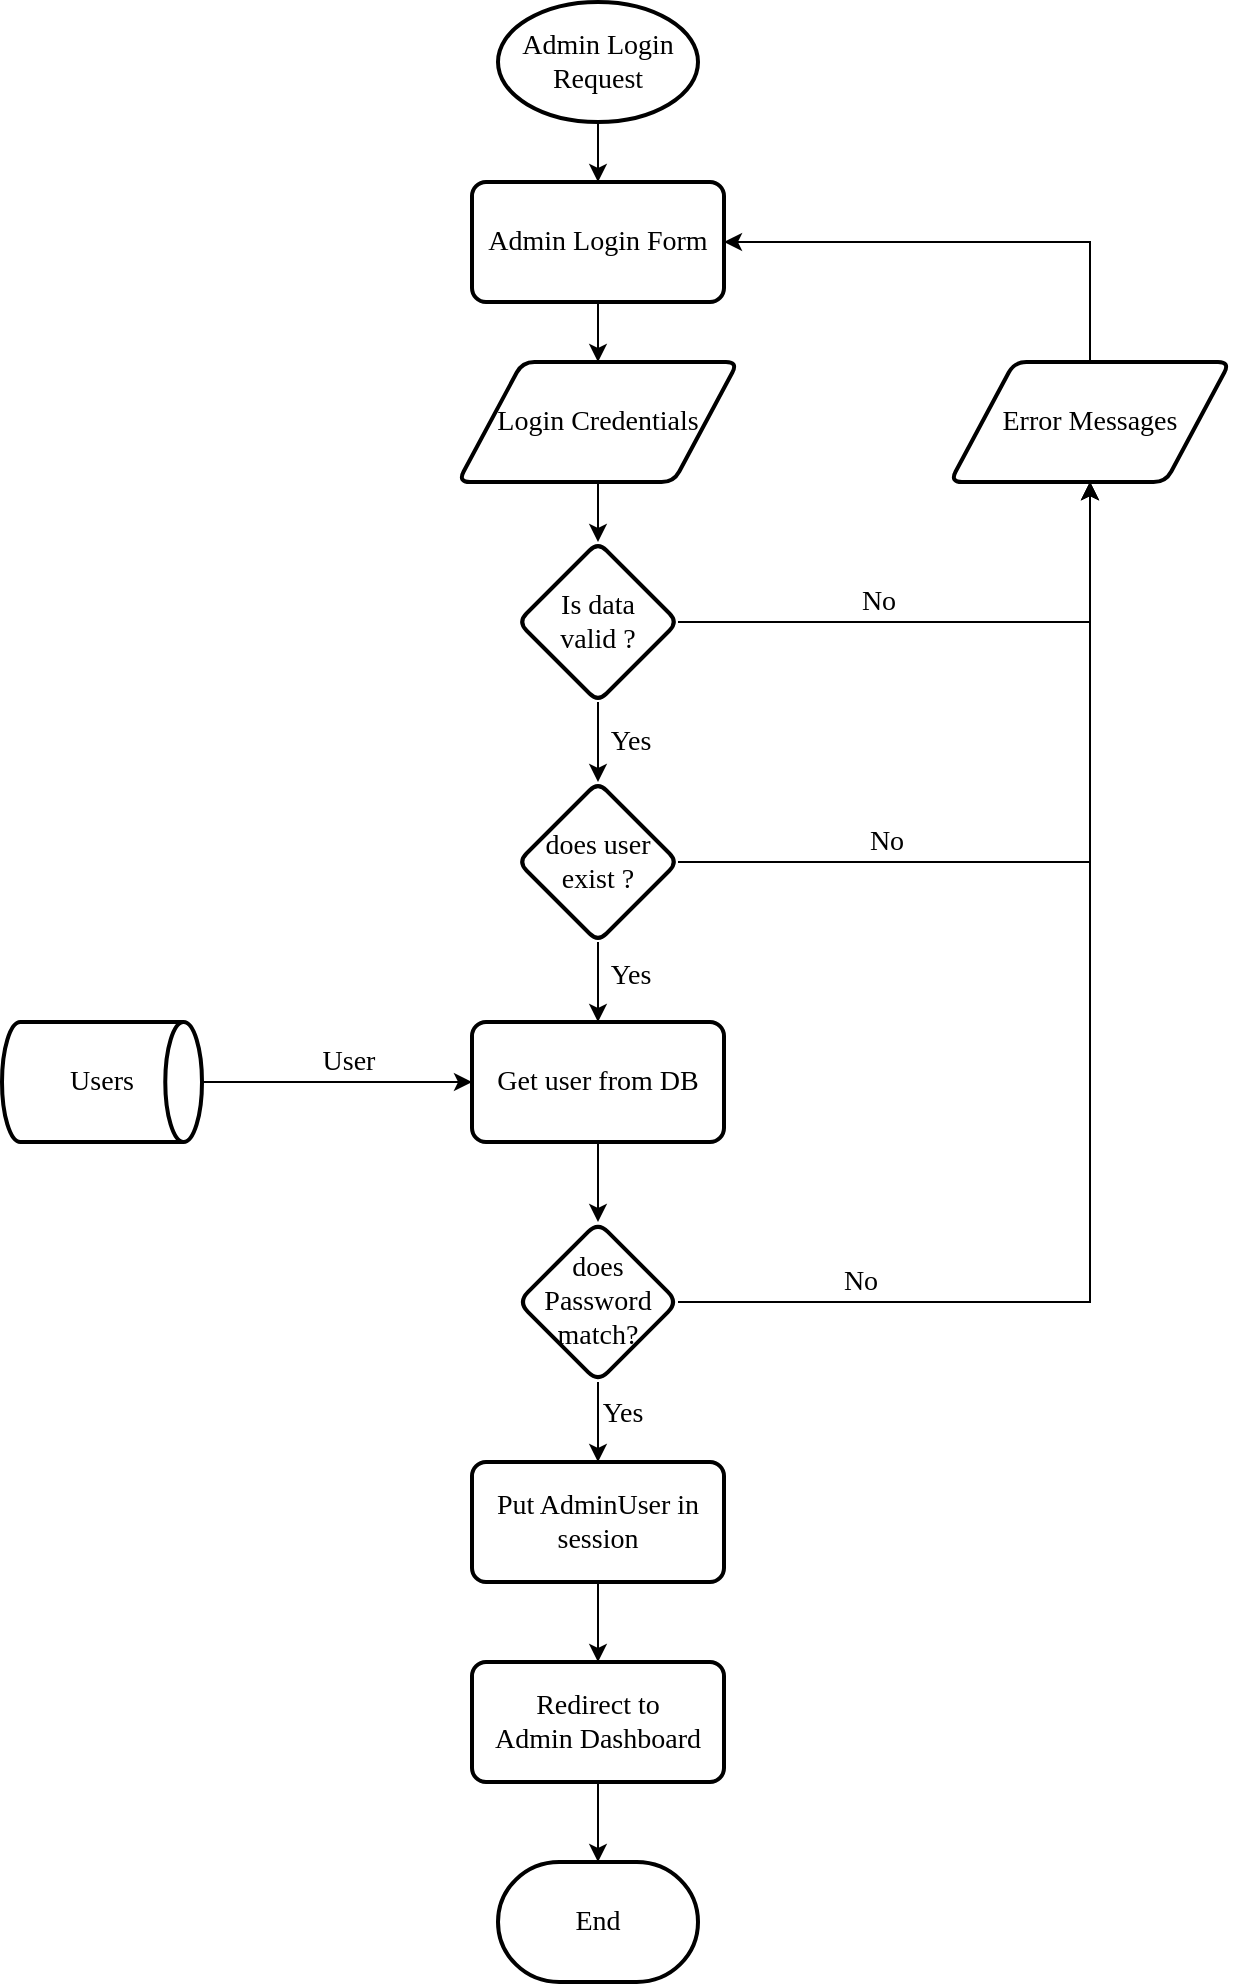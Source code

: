 <mxfile version="17.2.1" type="google"><diagram id="C5RBs43oDa-KdzZeNtuy" name="Page-1"><mxGraphModel grid="1" page="1" gridSize="10" guides="1" tooltips="1" connect="1" arrows="1" fold="1" pageScale="1" pageWidth="827" pageHeight="1169" math="0" shadow="0"><root><mxCell id="WIyWlLk6GJQsqaUBKTNV-0"/><mxCell id="WIyWlLk6GJQsqaUBKTNV-1" parent="WIyWlLk6GJQsqaUBKTNV-0"/><mxCell id="QMA3gvf6sLXdcExjiy3S-2" value="" style="edgeStyle=orthogonalEdgeStyle;rounded=0;orthogonalLoop=1;jettySize=auto;html=1;fontFamily=Times New Roman;fontSize=14;" edge="1" parent="WIyWlLk6GJQsqaUBKTNV-1" source="QMA3gvf6sLXdcExjiy3S-0" target="QMA3gvf6sLXdcExjiy3S-12"><mxGeometry relative="1" as="geometry"><mxPoint x="418" y="150" as="targetPoint"/></mxGeometry></mxCell><mxCell id="QMA3gvf6sLXdcExjiy3S-0" value="Admin Login Request" style="strokeWidth=2;html=1;shape=mxgraph.flowchart.start_1;whiteSpace=wrap;fontFamily=Times New Roman;fontSize=14;" vertex="1" parent="WIyWlLk6GJQsqaUBKTNV-1"><mxGeometry x="368" y="10" width="100" height="60" as="geometry"/></mxCell><mxCell id="QMA3gvf6sLXdcExjiy3S-9" style="edgeStyle=orthogonalEdgeStyle;rounded=0;orthogonalLoop=1;jettySize=auto;html=1;fontFamily=Times New Roman;fontSize=14;" edge="1" parent="WIyWlLk6GJQsqaUBKTNV-1" source="QMA3gvf6sLXdcExjiy3S-12" target="QMA3gvf6sLXdcExjiy3S-8"><mxGeometry relative="1" as="geometry"><mxPoint x="418" y="160" as="sourcePoint"/></mxGeometry></mxCell><mxCell id="QMA3gvf6sLXdcExjiy3S-11" value="" style="edgeStyle=orthogonalEdgeStyle;rounded=0;orthogonalLoop=1;jettySize=auto;html=1;fontFamily=Times New Roman;fontSize=14;" edge="1" parent="WIyWlLk6GJQsqaUBKTNV-1" source="QMA3gvf6sLXdcExjiy3S-8" target="QMA3gvf6sLXdcExjiy3S-10"><mxGeometry relative="1" as="geometry"/></mxCell><mxCell id="QMA3gvf6sLXdcExjiy3S-8" value="Login Credentials" style="shape=parallelogram;html=1;strokeWidth=2;perimeter=parallelogramPerimeter;whiteSpace=wrap;rounded=1;arcSize=12;size=0.23;fontFamily=Times New Roman;fontSize=14;" vertex="1" parent="WIyWlLk6GJQsqaUBKTNV-1"><mxGeometry x="348" y="190" width="140" height="60" as="geometry"/></mxCell><mxCell id="QMA3gvf6sLXdcExjiy3S-15" style="edgeStyle=orthogonalEdgeStyle;rounded=0;orthogonalLoop=1;jettySize=auto;html=1;fontFamily=Times New Roman;fontSize=14;" edge="1" parent="WIyWlLk6GJQsqaUBKTNV-1" source="QMA3gvf6sLXdcExjiy3S-10" target="QMA3gvf6sLXdcExjiy3S-14"><mxGeometry relative="1" as="geometry"/></mxCell><mxCell id="QMA3gvf6sLXdcExjiy3S-16" value="No" style="edgeLabel;html=1;align=center;verticalAlign=middle;resizable=0;points=[];fontSize=14;fontFamily=Times New Roman;" connectable="0" vertex="1" parent="QMA3gvf6sLXdcExjiy3S-15"><mxGeometry x="-0.195" y="3" relative="1" as="geometry"><mxPoint x="-11" y="-7" as="offset"/></mxGeometry></mxCell><mxCell id="QMA3gvf6sLXdcExjiy3S-19" value="Yes" style="edgeStyle=orthogonalEdgeStyle;rounded=0;orthogonalLoop=1;jettySize=auto;html=1;fontFamily=Times New Roman;fontSize=14;" edge="1" parent="WIyWlLk6GJQsqaUBKTNV-1" source="QMA3gvf6sLXdcExjiy3S-10" target="QMA3gvf6sLXdcExjiy3S-18"><mxGeometry y="16" relative="1" as="geometry"><mxPoint as="offset"/></mxGeometry></mxCell><mxCell id="QMA3gvf6sLXdcExjiy3S-10" value="Is data&lt;br&gt;valid ?" style="rhombus;whiteSpace=wrap;html=1;fontSize=14;fontFamily=Times New Roman;strokeWidth=2;rounded=1;arcSize=12;" vertex="1" parent="WIyWlLk6GJQsqaUBKTNV-1"><mxGeometry x="378" y="280" width="80" height="80" as="geometry"/></mxCell><mxCell id="QMA3gvf6sLXdcExjiy3S-12" value="Admin Login Form" style="rounded=1;whiteSpace=wrap;html=1;absoluteArcSize=1;arcSize=14;strokeWidth=2;fontFamily=Times New Roman;fontSize=14;" vertex="1" parent="WIyWlLk6GJQsqaUBKTNV-1"><mxGeometry x="355" y="100" width="126" height="60" as="geometry"/></mxCell><mxCell id="QMA3gvf6sLXdcExjiy3S-31" style="edgeStyle=orthogonalEdgeStyle;rounded=0;orthogonalLoop=1;jettySize=auto;html=1;fontFamily=Times New Roman;fontSize=14;" edge="1" parent="WIyWlLk6GJQsqaUBKTNV-1" source="QMA3gvf6sLXdcExjiy3S-14" target="QMA3gvf6sLXdcExjiy3S-12"><mxGeometry relative="1" as="geometry"><Array as="points"><mxPoint x="664" y="130"/></Array></mxGeometry></mxCell><mxCell id="QMA3gvf6sLXdcExjiy3S-14" value="Error Messages" style="shape=parallelogram;html=1;strokeWidth=2;perimeter=parallelogramPerimeter;whiteSpace=wrap;rounded=1;arcSize=12;size=0.23;fontFamily=Times New Roman;fontSize=14;" vertex="1" parent="WIyWlLk6GJQsqaUBKTNV-1"><mxGeometry x="594" y="190" width="140" height="60" as="geometry"/></mxCell><mxCell id="QMA3gvf6sLXdcExjiy3S-20" style="edgeStyle=orthogonalEdgeStyle;rounded=0;orthogonalLoop=1;jettySize=auto;html=1;fontFamily=Times New Roman;fontSize=14;" edge="1" parent="WIyWlLk6GJQsqaUBKTNV-1" source="QMA3gvf6sLXdcExjiy3S-18" target="QMA3gvf6sLXdcExjiy3S-14"><mxGeometry relative="1" as="geometry"/></mxCell><mxCell id="QMA3gvf6sLXdcExjiy3S-21" value="No" style="edgeLabel;html=1;align=center;verticalAlign=middle;resizable=0;points=[];fontSize=14;fontFamily=Times New Roman;" connectable="0" vertex="1" parent="QMA3gvf6sLXdcExjiy3S-20"><mxGeometry x="-0.474" y="2" relative="1" as="geometry"><mxPoint y="-8" as="offset"/></mxGeometry></mxCell><mxCell id="QMA3gvf6sLXdcExjiy3S-23" value="Yes" style="edgeStyle=orthogonalEdgeStyle;rounded=0;orthogonalLoop=1;jettySize=auto;html=1;fontFamily=Times New Roman;fontSize=14;" edge="1" parent="WIyWlLk6GJQsqaUBKTNV-1" source="QMA3gvf6sLXdcExjiy3S-18" target="QMA3gvf6sLXdcExjiy3S-22"><mxGeometry x="-0.143" y="16" relative="1" as="geometry"><mxPoint as="offset"/></mxGeometry></mxCell><mxCell id="QMA3gvf6sLXdcExjiy3S-18" value="does user exist ?" style="rhombus;whiteSpace=wrap;html=1;fontSize=14;fontFamily=Times New Roman;strokeWidth=2;rounded=1;arcSize=12;" vertex="1" parent="WIyWlLk6GJQsqaUBKTNV-1"><mxGeometry x="378" y="400" width="80" height="80" as="geometry"/></mxCell><mxCell id="QMA3gvf6sLXdcExjiy3S-28" value="" style="edgeStyle=orthogonalEdgeStyle;rounded=0;orthogonalLoop=1;jettySize=auto;html=1;fontFamily=Times New Roman;fontSize=14;" edge="1" parent="WIyWlLk6GJQsqaUBKTNV-1" source="QMA3gvf6sLXdcExjiy3S-22" target="QMA3gvf6sLXdcExjiy3S-27"><mxGeometry relative="1" as="geometry"/></mxCell><mxCell id="QMA3gvf6sLXdcExjiy3S-22" value="Get user from DB" style="rounded=1;whiteSpace=wrap;html=1;absoluteArcSize=1;arcSize=14;strokeWidth=2;fontFamily=Times New Roman;fontSize=14;" vertex="1" parent="WIyWlLk6GJQsqaUBKTNV-1"><mxGeometry x="355" y="520" width="126" height="60" as="geometry"/></mxCell><mxCell id="QMA3gvf6sLXdcExjiy3S-25" style="edgeStyle=orthogonalEdgeStyle;rounded=0;orthogonalLoop=1;jettySize=auto;html=1;fontFamily=Times New Roman;fontSize=14;" edge="1" parent="WIyWlLk6GJQsqaUBKTNV-1" source="QMA3gvf6sLXdcExjiy3S-24" target="QMA3gvf6sLXdcExjiy3S-22"><mxGeometry relative="1" as="geometry"/></mxCell><mxCell id="QMA3gvf6sLXdcExjiy3S-26" value="User" style="edgeLabel;html=1;align=center;verticalAlign=middle;resizable=0;points=[];fontSize=14;fontFamily=Times New Roman;" connectable="0" vertex="1" parent="QMA3gvf6sLXdcExjiy3S-25"><mxGeometry x="0.307" y="-2" relative="1" as="geometry"><mxPoint x="-15" y="-12" as="offset"/></mxGeometry></mxCell><mxCell id="QMA3gvf6sLXdcExjiy3S-24" value="Users" style="strokeWidth=2;html=1;shape=mxgraph.flowchart.direct_data;whiteSpace=wrap;fontFamily=Times New Roman;fontSize=14;" vertex="1" parent="WIyWlLk6GJQsqaUBKTNV-1"><mxGeometry x="120" y="520" width="100" height="60" as="geometry"/></mxCell><mxCell id="QMA3gvf6sLXdcExjiy3S-29" style="edgeStyle=orthogonalEdgeStyle;rounded=0;orthogonalLoop=1;jettySize=auto;html=1;fontFamily=Times New Roman;fontSize=14;" edge="1" parent="WIyWlLk6GJQsqaUBKTNV-1" source="QMA3gvf6sLXdcExjiy3S-27" target="QMA3gvf6sLXdcExjiy3S-14"><mxGeometry relative="1" as="geometry"/></mxCell><mxCell id="QMA3gvf6sLXdcExjiy3S-30" value="No" style="edgeLabel;html=1;align=center;verticalAlign=middle;resizable=0;points=[];fontSize=14;fontFamily=Times New Roman;" connectable="0" vertex="1" parent="QMA3gvf6sLXdcExjiy3S-29"><mxGeometry x="-0.629" y="2" relative="1" as="geometry"><mxPoint x="-24" y="-8" as="offset"/></mxGeometry></mxCell><mxCell id="QMA3gvf6sLXdcExjiy3S-35" value="Yes" style="edgeStyle=orthogonalEdgeStyle;rounded=0;orthogonalLoop=1;jettySize=auto;html=1;fontFamily=Times New Roman;fontSize=14;" edge="1" parent="WIyWlLk6GJQsqaUBKTNV-1" source="QMA3gvf6sLXdcExjiy3S-27" target="QMA3gvf6sLXdcExjiy3S-34"><mxGeometry x="-0.2" y="12" relative="1" as="geometry"><mxPoint as="offset"/></mxGeometry></mxCell><mxCell id="QMA3gvf6sLXdcExjiy3S-27" value="&lt;font style=&quot;font-size: 14px&quot;&gt;does Password match?&lt;/font&gt;" style="rhombus;whiteSpace=wrap;html=1;fontSize=14;fontFamily=Times New Roman;rounded=1;arcSize=14;strokeWidth=2;" vertex="1" parent="WIyWlLk6GJQsqaUBKTNV-1"><mxGeometry x="378" y="620" width="80" height="80" as="geometry"/></mxCell><mxCell id="QMA3gvf6sLXdcExjiy3S-38" value="" style="edgeStyle=orthogonalEdgeStyle;rounded=0;orthogonalLoop=1;jettySize=auto;html=1;fontFamily=Times New Roman;fontSize=14;" edge="1" parent="WIyWlLk6GJQsqaUBKTNV-1" source="QMA3gvf6sLXdcExjiy3S-34" target="QMA3gvf6sLXdcExjiy3S-37"><mxGeometry relative="1" as="geometry"/></mxCell><mxCell id="QMA3gvf6sLXdcExjiy3S-34" value="Put AdminUser in session" style="rounded=1;whiteSpace=wrap;html=1;absoluteArcSize=1;arcSize=14;strokeWidth=2;fontFamily=Times New Roman;fontSize=14;" vertex="1" parent="WIyWlLk6GJQsqaUBKTNV-1"><mxGeometry x="355" y="740" width="126" height="60" as="geometry"/></mxCell><mxCell id="QMA3gvf6sLXdcExjiy3S-40" style="edgeStyle=orthogonalEdgeStyle;rounded=0;orthogonalLoop=1;jettySize=auto;html=1;fontFamily=Times New Roman;fontSize=14;" edge="1" parent="WIyWlLk6GJQsqaUBKTNV-1" source="QMA3gvf6sLXdcExjiy3S-37" target="QMA3gvf6sLXdcExjiy3S-39"><mxGeometry relative="1" as="geometry"/></mxCell><mxCell id="QMA3gvf6sLXdcExjiy3S-37" value="Redirect to &lt;br&gt;Admin Dashboard" style="rounded=1;whiteSpace=wrap;html=1;absoluteArcSize=1;arcSize=14;strokeWidth=2;fontFamily=Times New Roman;fontSize=14;" vertex="1" parent="WIyWlLk6GJQsqaUBKTNV-1"><mxGeometry x="355" y="840" width="126" height="60" as="geometry"/></mxCell><mxCell id="QMA3gvf6sLXdcExjiy3S-39" value="End" style="strokeWidth=2;html=1;shape=mxgraph.flowchart.terminator;whiteSpace=wrap;fontFamily=Times New Roman;fontSize=14;" vertex="1" parent="WIyWlLk6GJQsqaUBKTNV-1"><mxGeometry x="368" y="940" width="100" height="60" as="geometry"/></mxCell></root></mxGraphModel></diagram></mxfile>
